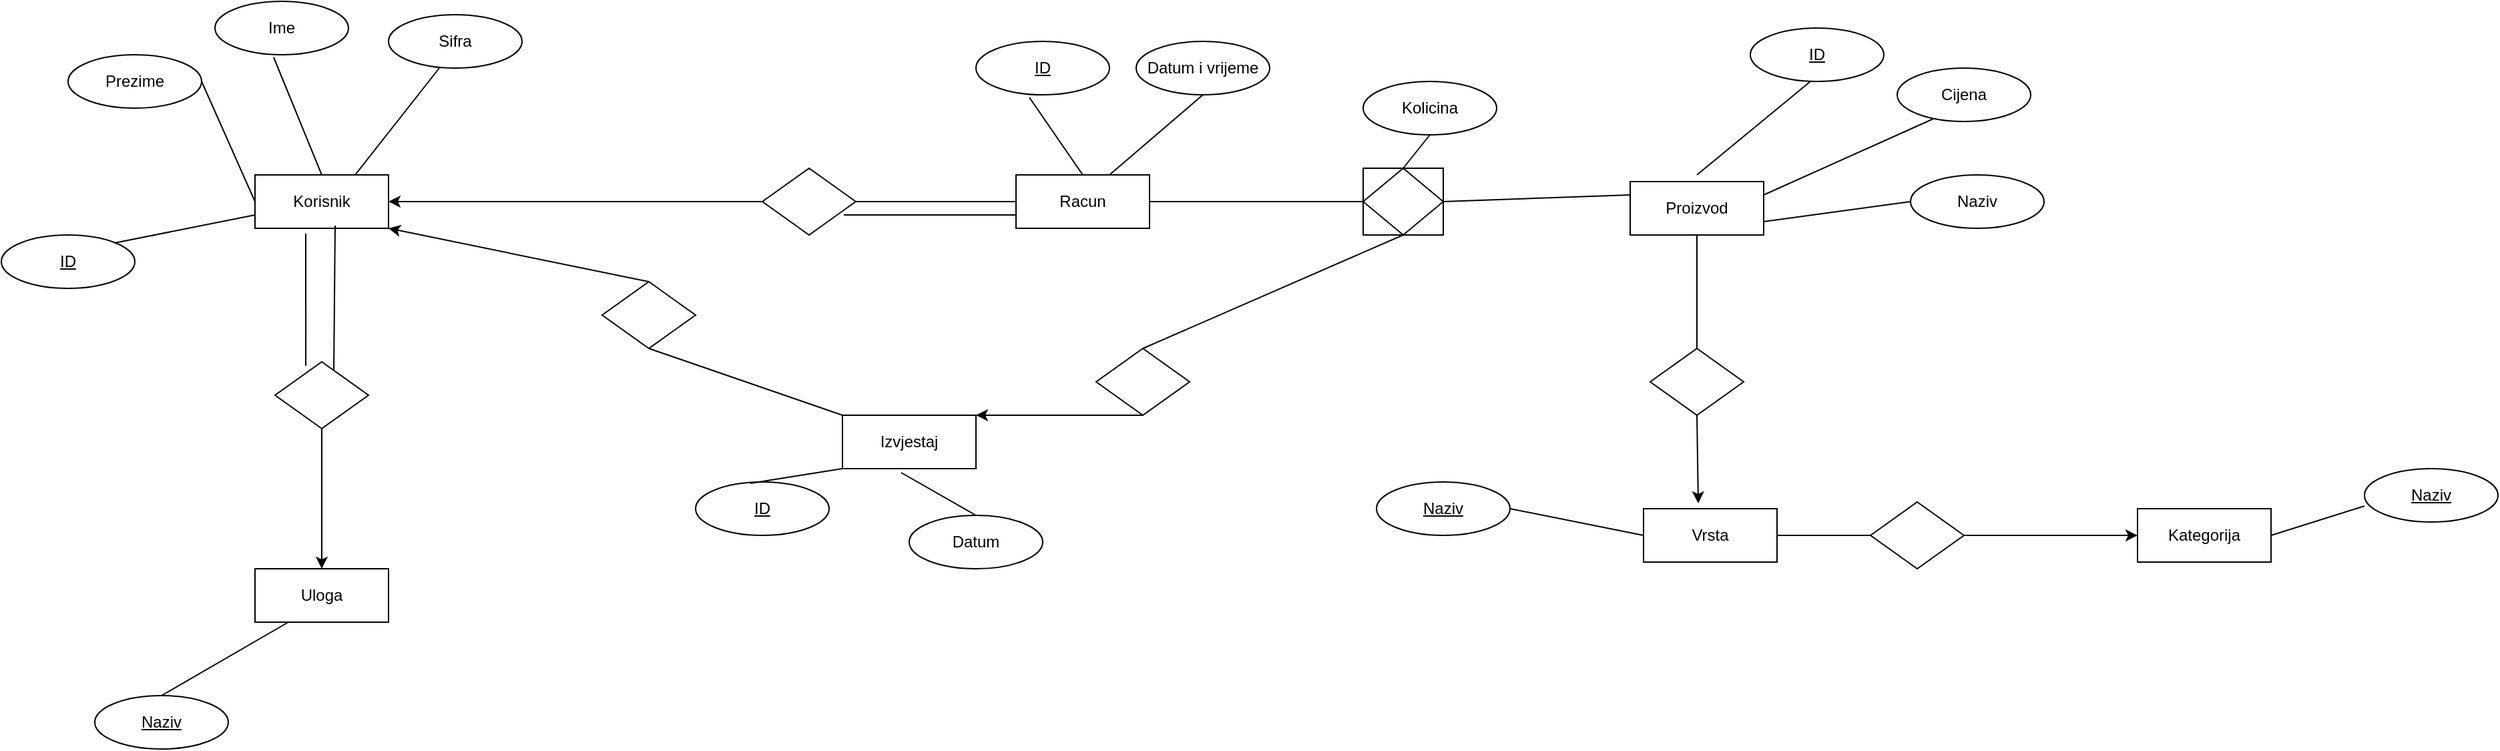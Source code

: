 <mxfile version="21.5.0" type="device">
  <diagram name="Page-1" id="uMtkj1Ftv3p5Sa-9l_ay">
    <mxGraphModel dx="2450" dy="843" grid="1" gridSize="10" guides="1" tooltips="1" connect="1" arrows="1" fold="1" page="1" pageScale="1" pageWidth="850" pageHeight="1100" math="0" shadow="0">
      <root>
        <mxCell id="0" />
        <mxCell id="1" parent="0" />
        <mxCell id="wWX0gEDaJDGyEXmUy9La-1" value="Korisnik" style="whiteSpace=wrap;html=1;align=center;" parent="1" vertex="1">
          <mxGeometry x="60" y="170" width="100" height="40" as="geometry" />
        </mxCell>
        <mxCell id="wWX0gEDaJDGyEXmUy9La-2" value="ID" style="ellipse;whiteSpace=wrap;html=1;align=center;fontStyle=4;" parent="1" vertex="1">
          <mxGeometry x="-130" y="215" width="100" height="40" as="geometry" />
        </mxCell>
        <mxCell id="wWX0gEDaJDGyEXmUy9La-5" value="Ime" style="ellipse;whiteSpace=wrap;html=1;align=center;" parent="1" vertex="1">
          <mxGeometry x="30" y="40" width="100" height="40" as="geometry" />
        </mxCell>
        <mxCell id="wWX0gEDaJDGyEXmUy9La-6" value="Prezime" style="ellipse;whiteSpace=wrap;html=1;align=center;" parent="1" vertex="1">
          <mxGeometry x="-80" y="80" width="100" height="40" as="geometry" />
        </mxCell>
        <mxCell id="wWX0gEDaJDGyEXmUy9La-7" value="" style="endArrow=none;html=1;rounded=0;entryX=0.44;entryY=1.05;entryDx=0;entryDy=0;entryPerimeter=0;exitX=0.5;exitY=0;exitDx=0;exitDy=0;" parent="1" source="wWX0gEDaJDGyEXmUy9La-1" target="wWX0gEDaJDGyEXmUy9La-5" edge="1">
          <mxGeometry width="50" height="50" relative="1" as="geometry">
            <mxPoint x="440" y="460" as="sourcePoint" />
            <mxPoint x="490" y="410" as="targetPoint" />
          </mxGeometry>
        </mxCell>
        <mxCell id="wWX0gEDaJDGyEXmUy9La-8" value="" style="endArrow=none;html=1;rounded=0;entryX=1;entryY=0.5;entryDx=0;entryDy=0;exitX=0;exitY=0.5;exitDx=0;exitDy=0;" parent="1" source="wWX0gEDaJDGyEXmUy9La-1" target="wWX0gEDaJDGyEXmUy9La-6" edge="1">
          <mxGeometry width="50" height="50" relative="1" as="geometry">
            <mxPoint x="400" y="360" as="sourcePoint" />
            <mxPoint x="354" y="332" as="targetPoint" />
          </mxGeometry>
        </mxCell>
        <mxCell id="wWX0gEDaJDGyEXmUy9La-9" value="" style="endArrow=none;html=1;rounded=0;entryX=1;entryY=0;entryDx=0;entryDy=0;exitX=0;exitY=0.75;exitDx=0;exitDy=0;" parent="1" source="wWX0gEDaJDGyEXmUy9La-1" target="wWX0gEDaJDGyEXmUy9La-2" edge="1">
          <mxGeometry width="50" height="50" relative="1" as="geometry">
            <mxPoint x="350" y="380" as="sourcePoint" />
            <mxPoint x="320" y="350" as="targetPoint" />
          </mxGeometry>
        </mxCell>
        <mxCell id="wWX0gEDaJDGyEXmUy9La-10" value="Racun" style="whiteSpace=wrap;html=1;align=center;" parent="1" vertex="1">
          <mxGeometry x="630" y="170" width="100" height="40" as="geometry" />
        </mxCell>
        <mxCell id="wWX0gEDaJDGyEXmUy9La-11" value="ID" style="ellipse;whiteSpace=wrap;html=1;align=center;fontStyle=4;" parent="1" vertex="1">
          <mxGeometry x="600" y="70" width="100" height="40" as="geometry" />
        </mxCell>
        <mxCell id="wWX0gEDaJDGyEXmUy9La-12" value="" style="shape=rhombus;perimeter=rhombusPerimeter;whiteSpace=wrap;html=1;align=center;" parent="1" vertex="1">
          <mxGeometry x="440" y="165" width="70" height="50" as="geometry" />
        </mxCell>
        <mxCell id="wWX0gEDaJDGyEXmUy9La-14" value="" style="endArrow=none;html=1;rounded=0;entryX=0;entryY=0.5;entryDx=0;entryDy=0;exitX=1;exitY=0.5;exitDx=0;exitDy=0;" parent="1" source="wWX0gEDaJDGyEXmUy9La-12" target="wWX0gEDaJDGyEXmUy9La-10" edge="1">
          <mxGeometry width="50" height="50" relative="1" as="geometry">
            <mxPoint x="440" y="460" as="sourcePoint" />
            <mxPoint x="490" y="410" as="targetPoint" />
          </mxGeometry>
        </mxCell>
        <mxCell id="wWX0gEDaJDGyEXmUy9La-15" value="" style="endArrow=classic;html=1;rounded=0;entryX=1;entryY=0.5;entryDx=0;entryDy=0;exitX=0;exitY=0.5;exitDx=0;exitDy=0;" parent="1" source="wWX0gEDaJDGyEXmUy9La-12" target="wWX0gEDaJDGyEXmUy9La-1" edge="1">
          <mxGeometry width="50" height="50" relative="1" as="geometry">
            <mxPoint x="440" y="460" as="sourcePoint" />
            <mxPoint x="490" y="410" as="targetPoint" />
          </mxGeometry>
        </mxCell>
        <mxCell id="wWX0gEDaJDGyEXmUy9La-16" value="" style="endArrow=none;html=1;rounded=0;entryX=0.4;entryY=1.05;entryDx=0;entryDy=0;entryPerimeter=0;exitX=0.5;exitY=0;exitDx=0;exitDy=0;" parent="1" source="wWX0gEDaJDGyEXmUy9La-10" target="wWX0gEDaJDGyEXmUy9La-11" edge="1">
          <mxGeometry width="50" height="50" relative="1" as="geometry">
            <mxPoint x="440" y="460" as="sourcePoint" />
            <mxPoint x="490" y="410" as="targetPoint" />
          </mxGeometry>
        </mxCell>
        <mxCell id="wWX0gEDaJDGyEXmUy9La-19" value="Datum i vrijeme" style="ellipse;whiteSpace=wrap;html=1;align=center;" parent="1" vertex="1">
          <mxGeometry x="720" y="70" width="100" height="40" as="geometry" />
        </mxCell>
        <mxCell id="wWX0gEDaJDGyEXmUy9La-20" value="" style="endArrow=none;html=1;rounded=0;entryX=0.5;entryY=1;entryDx=0;entryDy=0;" parent="1" target="wWX0gEDaJDGyEXmUy9La-19" edge="1">
          <mxGeometry width="50" height="50" relative="1" as="geometry">
            <mxPoint x="700" y="170" as="sourcePoint" />
            <mxPoint x="650" y="122" as="targetPoint" />
          </mxGeometry>
        </mxCell>
        <mxCell id="wWX0gEDaJDGyEXmUy9La-22" value="" style="endArrow=none;html=1;rounded=0;entryX=0;entryY=0.25;entryDx=0;entryDy=0;exitX=1;exitY=0.5;exitDx=0;exitDy=0;" parent="1" source="CLQFQkH-uaahIQlkS5Gx-1" target="q-AJSF_e4BkdiFMXOZ78-1" edge="1">
          <mxGeometry width="50" height="50" relative="1" as="geometry">
            <mxPoint x="960" y="190" as="sourcePoint" />
            <mxPoint x="1090" y="190" as="targetPoint" />
          </mxGeometry>
        </mxCell>
        <mxCell id="wWX0gEDaJDGyEXmUy9La-42" value="" style="endArrow=none;html=1;rounded=0;entryX=0.5;entryY=1;entryDx=0;entryDy=0;exitX=0.5;exitY=0;exitDx=0;exitDy=0;" parent="1" edge="1">
          <mxGeometry width="50" height="50" relative="1" as="geometry">
            <mxPoint x="1140" y="170" as="sourcePoint" />
            <mxPoint x="1225" y="100" as="targetPoint" />
          </mxGeometry>
        </mxCell>
        <mxCell id="wWX0gEDaJDGyEXmUy9La-49" value="Sifra" style="ellipse;whiteSpace=wrap;html=1;align=center;" parent="1" vertex="1">
          <mxGeometry x="160" y="50" width="100" height="40" as="geometry" />
        </mxCell>
        <mxCell id="wWX0gEDaJDGyEXmUy9La-50" value="" style="endArrow=none;html=1;rounded=0;entryX=0.75;entryY=0;entryDx=0;entryDy=0;exitX=0.38;exitY=1;exitDx=0;exitDy=0;exitPerimeter=0;" parent="1" source="wWX0gEDaJDGyEXmUy9La-49" target="wWX0gEDaJDGyEXmUy9La-1" edge="1">
          <mxGeometry width="50" height="50" relative="1" as="geometry">
            <mxPoint x="200" y="210" as="sourcePoint" />
            <mxPoint x="155" y="231" as="targetPoint" />
          </mxGeometry>
        </mxCell>
        <mxCell id="wWX0gEDaJDGyEXmUy9La-59" value="Kolicina" style="ellipse;whiteSpace=wrap;html=1;align=center;" parent="1" vertex="1">
          <mxGeometry x="890" y="100" width="100" height="40" as="geometry" />
        </mxCell>
        <mxCell id="wWX0gEDaJDGyEXmUy9La-60" value="" style="endArrow=none;html=1;rounded=0;entryX=0.5;entryY=1;entryDx=0;entryDy=0;exitX=0.5;exitY=0;exitDx=0;exitDy=0;" parent="1" source="CLQFQkH-uaahIQlkS5Gx-1" target="wWX0gEDaJDGyEXmUy9La-59" edge="1">
          <mxGeometry width="50" height="50" relative="1" as="geometry">
            <mxPoint x="925" y="165" as="sourcePoint" />
            <mxPoint x="1125" y="120" as="targetPoint" />
          </mxGeometry>
        </mxCell>
        <mxCell id="q-AJSF_e4BkdiFMXOZ78-1" value="Proizvod" style="whiteSpace=wrap;html=1;align=center;" parent="1" vertex="1">
          <mxGeometry x="1090" y="175" width="100" height="40" as="geometry" />
        </mxCell>
        <mxCell id="q-AJSF_e4BkdiFMXOZ78-3" value="ID" style="ellipse;whiteSpace=wrap;html=1;align=center;fontStyle=4;" parent="1" vertex="1">
          <mxGeometry x="1180" y="60" width="100" height="40" as="geometry" />
        </mxCell>
        <mxCell id="q-AJSF_e4BkdiFMXOZ78-4" value="" style="endArrow=none;html=1;rounded=0;entryX=0;entryY=0.5;entryDx=0;entryDy=0;exitX=1;exitY=0.5;exitDx=0;exitDy=0;" parent="1" source="wWX0gEDaJDGyEXmUy9La-10" target="CLQFQkH-uaahIQlkS5Gx-1" edge="1">
          <mxGeometry width="50" height="50" relative="1" as="geometry">
            <mxPoint x="970" y="200" as="sourcePoint" />
            <mxPoint x="890" y="190" as="targetPoint" />
          </mxGeometry>
        </mxCell>
        <mxCell id="LlmAp3Jcx0G5IWVWPpvB-1" value="Cijena" style="ellipse;whiteSpace=wrap;html=1;align=center;" parent="1" vertex="1">
          <mxGeometry x="1290" y="90" width="100" height="40" as="geometry" />
        </mxCell>
        <mxCell id="LlmAp3Jcx0G5IWVWPpvB-2" value="" style="endArrow=none;html=1;rounded=0;entryX=0.27;entryY=0.95;entryDx=0;entryDy=0;exitX=1;exitY=0.25;exitDx=0;exitDy=0;entryPerimeter=0;" parent="1" source="q-AJSF_e4BkdiFMXOZ78-1" target="LlmAp3Jcx0G5IWVWPpvB-1" edge="1">
          <mxGeometry width="50" height="50" relative="1" as="geometry">
            <mxPoint x="1140" y="181" as="sourcePoint" />
            <mxPoint x="1125" y="120" as="targetPoint" />
          </mxGeometry>
        </mxCell>
        <mxCell id="CLQFQkH-uaahIQlkS5Gx-1" value="" style="shape=associativeEntity;whiteSpace=wrap;html=1;align=center;" parent="1" vertex="1">
          <mxGeometry x="890" y="165" width="60" height="50" as="geometry" />
        </mxCell>
        <mxCell id="CLQFQkH-uaahIQlkS5Gx-3" value="Izvjestaj" style="whiteSpace=wrap;html=1;align=center;" parent="1" vertex="1">
          <mxGeometry x="500" y="350" width="100" height="40" as="geometry" />
        </mxCell>
        <mxCell id="CLQFQkH-uaahIQlkS5Gx-4" value="" style="shape=rhombus;perimeter=rhombusPerimeter;whiteSpace=wrap;html=1;align=center;" parent="1" vertex="1">
          <mxGeometry x="690" y="300" width="70" height="50" as="geometry" />
        </mxCell>
        <mxCell id="CLQFQkH-uaahIQlkS5Gx-5" value="" style="endArrow=classic;html=1;rounded=0;entryX=1;entryY=0;entryDx=0;entryDy=0;exitX=0.5;exitY=1;exitDx=0;exitDy=0;" parent="1" source="CLQFQkH-uaahIQlkS5Gx-4" target="CLQFQkH-uaahIQlkS5Gx-3" edge="1">
          <mxGeometry width="50" height="50" relative="1" as="geometry">
            <mxPoint x="790" y="470" as="sourcePoint" />
            <mxPoint x="840" y="420" as="targetPoint" />
          </mxGeometry>
        </mxCell>
        <mxCell id="CLQFQkH-uaahIQlkS5Gx-6" value="" style="endArrow=none;html=1;rounded=0;entryX=0.5;entryY=1;entryDx=0;entryDy=0;exitX=0.5;exitY=0;exitDx=0;exitDy=0;" parent="1" source="CLQFQkH-uaahIQlkS5Gx-4" target="CLQFQkH-uaahIQlkS5Gx-1" edge="1">
          <mxGeometry width="50" height="50" relative="1" as="geometry">
            <mxPoint x="790" y="470" as="sourcePoint" />
            <mxPoint x="840" y="420" as="targetPoint" />
          </mxGeometry>
        </mxCell>
        <mxCell id="CLQFQkH-uaahIQlkS5Gx-7" value="" style="shape=rhombus;perimeter=rhombusPerimeter;whiteSpace=wrap;html=1;align=center;" parent="1" vertex="1">
          <mxGeometry x="320" y="250" width="70" height="50" as="geometry" />
        </mxCell>
        <mxCell id="CLQFQkH-uaahIQlkS5Gx-8" value="" style="endArrow=classic;html=1;rounded=0;entryX=1;entryY=1;entryDx=0;entryDy=0;exitX=0.5;exitY=0;exitDx=0;exitDy=0;" parent="1" source="CLQFQkH-uaahIQlkS5Gx-7" target="wWX0gEDaJDGyEXmUy9La-1" edge="1">
          <mxGeometry width="50" height="50" relative="1" as="geometry">
            <mxPoint x="790" y="470" as="sourcePoint" />
            <mxPoint x="840" y="420" as="targetPoint" />
          </mxGeometry>
        </mxCell>
        <mxCell id="CLQFQkH-uaahIQlkS5Gx-9" value="" style="endArrow=none;html=1;rounded=0;entryX=0.5;entryY=1;entryDx=0;entryDy=0;exitX=0;exitY=0;exitDx=0;exitDy=0;" parent="1" source="CLQFQkH-uaahIQlkS5Gx-3" target="CLQFQkH-uaahIQlkS5Gx-7" edge="1">
          <mxGeometry width="50" height="50" relative="1" as="geometry">
            <mxPoint x="790" y="470" as="sourcePoint" />
            <mxPoint x="840" y="420" as="targetPoint" />
          </mxGeometry>
        </mxCell>
        <mxCell id="CLQFQkH-uaahIQlkS5Gx-10" value="" style="endArrow=none;html=1;rounded=0;exitX=0.871;exitY=0.7;exitDx=0;exitDy=0;exitPerimeter=0;" parent="1" source="wWX0gEDaJDGyEXmUy9La-12" edge="1">
          <mxGeometry width="50" height="50" relative="1" as="geometry">
            <mxPoint x="520" y="200" as="sourcePoint" />
            <mxPoint x="630" y="200" as="targetPoint" />
          </mxGeometry>
        </mxCell>
        <mxCell id="CLQFQkH-uaahIQlkS5Gx-11" value="ID" style="ellipse;whiteSpace=wrap;html=1;align=center;fontStyle=4;" parent="1" vertex="1">
          <mxGeometry x="390" y="400" width="100" height="40" as="geometry" />
        </mxCell>
        <mxCell id="CLQFQkH-uaahIQlkS5Gx-12" value="" style="endArrow=none;html=1;rounded=0;entryX=0.41;entryY=0.025;entryDx=0;entryDy=0;exitX=0;exitY=1;exitDx=0;exitDy=0;entryPerimeter=0;" parent="1" source="CLQFQkH-uaahIQlkS5Gx-3" target="CLQFQkH-uaahIQlkS5Gx-11" edge="1">
          <mxGeometry width="50" height="50" relative="1" as="geometry">
            <mxPoint x="530" y="210" as="sourcePoint" />
            <mxPoint x="650" y="210" as="targetPoint" />
          </mxGeometry>
        </mxCell>
        <mxCell id="CLQFQkH-uaahIQlkS5Gx-13" value="Datum" style="ellipse;whiteSpace=wrap;html=1;align=center;" parent="1" vertex="1">
          <mxGeometry x="550" y="425" width="100" height="40" as="geometry" />
        </mxCell>
        <mxCell id="CLQFQkH-uaahIQlkS5Gx-14" value="" style="endArrow=none;html=1;rounded=0;entryX=0.5;entryY=0;entryDx=0;entryDy=0;exitX=0.44;exitY=1.075;exitDx=0;exitDy=0;exitPerimeter=0;" parent="1" source="CLQFQkH-uaahIQlkS5Gx-3" target="CLQFQkH-uaahIQlkS5Gx-13" edge="1">
          <mxGeometry width="50" height="50" relative="1" as="geometry">
            <mxPoint x="540" y="220" as="sourcePoint" />
            <mxPoint x="660" y="220" as="targetPoint" />
          </mxGeometry>
        </mxCell>
        <mxCell id="zgI6c0aV51XPYoaqWLNQ-1" value="Kategorija" style="whiteSpace=wrap;html=1;align=center;" parent="1" vertex="1">
          <mxGeometry x="1470" y="420" width="100" height="40" as="geometry" />
        </mxCell>
        <mxCell id="zgI6c0aV51XPYoaqWLNQ-2" value="Naziv" style="ellipse;whiteSpace=wrap;html=1;align=center;fontStyle=4;" parent="1" vertex="1">
          <mxGeometry x="1640" y="390" width="100" height="40" as="geometry" />
        </mxCell>
        <mxCell id="zgI6c0aV51XPYoaqWLNQ-3" value="" style="shape=rhombus;perimeter=rhombusPerimeter;whiteSpace=wrap;html=1;align=center;" parent="1" vertex="1">
          <mxGeometry x="1105" y="300" width="70" height="50" as="geometry" />
        </mxCell>
        <mxCell id="zgI6c0aV51XPYoaqWLNQ-4" value="" style="endArrow=none;html=1;rounded=0;entryX=0.5;entryY=1;entryDx=0;entryDy=0;exitX=0.5;exitY=0;exitDx=0;exitDy=0;" parent="1" source="zgI6c0aV51XPYoaqWLNQ-3" target="q-AJSF_e4BkdiFMXOZ78-1" edge="1">
          <mxGeometry width="50" height="50" relative="1" as="geometry">
            <mxPoint x="1390" y="460" as="sourcePoint" />
            <mxPoint x="1440" y="410" as="targetPoint" />
          </mxGeometry>
        </mxCell>
        <mxCell id="zgI6c0aV51XPYoaqWLNQ-5" value="" style="endArrow=classic;html=1;rounded=0;exitX=0.5;exitY=1;exitDx=0;exitDy=0;entryX=0.41;entryY=-0.1;entryDx=0;entryDy=0;entryPerimeter=0;" parent="1" source="zgI6c0aV51XPYoaqWLNQ-3" target="zgI6c0aV51XPYoaqWLNQ-7" edge="1">
          <mxGeometry width="50" height="50" relative="1" as="geometry">
            <mxPoint x="1390" y="460" as="sourcePoint" />
            <mxPoint x="1440" y="410" as="targetPoint" />
          </mxGeometry>
        </mxCell>
        <mxCell id="zgI6c0aV51XPYoaqWLNQ-6" value="" style="endArrow=none;html=1;rounded=0;entryX=0;entryY=0.7;entryDx=0;entryDy=0;exitX=1;exitY=0.5;exitDx=0;exitDy=0;entryPerimeter=0;" parent="1" source="zgI6c0aV51XPYoaqWLNQ-1" target="zgI6c0aV51XPYoaqWLNQ-2" edge="1">
          <mxGeometry width="50" height="50" relative="1" as="geometry">
            <mxPoint x="1150" y="300" as="sourcePoint" />
            <mxPoint x="1150" y="225" as="targetPoint" />
          </mxGeometry>
        </mxCell>
        <mxCell id="zgI6c0aV51XPYoaqWLNQ-10" value="" style="shape=rhombus;perimeter=rhombusPerimeter;whiteSpace=wrap;html=1;align=center;" parent="1" vertex="1">
          <mxGeometry x="1270" y="415" width="70" height="50" as="geometry" />
        </mxCell>
        <mxCell id="zgI6c0aV51XPYoaqWLNQ-11" value="" style="endArrow=none;html=1;rounded=0;entryX=1;entryY=0.5;entryDx=0;entryDy=0;exitX=0;exitY=0.5;exitDx=0;exitDy=0;" parent="1" source="zgI6c0aV51XPYoaqWLNQ-10" target="zgI6c0aV51XPYoaqWLNQ-7" edge="1">
          <mxGeometry width="50" height="50" relative="1" as="geometry">
            <mxPoint x="1230" y="460" as="sourcePoint" />
            <mxPoint x="1150" y="225" as="targetPoint" />
          </mxGeometry>
        </mxCell>
        <mxCell id="zgI6c0aV51XPYoaqWLNQ-12" value="" style="endArrow=classic;html=1;rounded=0;exitX=1;exitY=0.5;exitDx=0;exitDy=0;entryX=0;entryY=0.5;entryDx=0;entryDy=0;" parent="1" source="zgI6c0aV51XPYoaqWLNQ-10" target="zgI6c0aV51XPYoaqWLNQ-1" edge="1">
          <mxGeometry width="50" height="50" relative="1" as="geometry">
            <mxPoint x="1150" y="350" as="sourcePoint" />
            <mxPoint x="1150" y="440" as="targetPoint" />
          </mxGeometry>
        </mxCell>
        <mxCell id="zgI6c0aV51XPYoaqWLNQ-14" value="" style="endArrow=none;html=1;rounded=0;entryX=1;entryY=0.5;entryDx=0;entryDy=0;exitX=0;exitY=0.5;exitDx=0;exitDy=0;" parent="1" source="zgI6c0aV51XPYoaqWLNQ-7" target="zgI6c0aV51XPYoaqWLNQ-15" edge="1">
          <mxGeometry width="50" height="50" relative="1" as="geometry">
            <mxPoint x="1530" y="440" as="sourcePoint" />
            <mxPoint x="1592" y="389" as="targetPoint" />
          </mxGeometry>
        </mxCell>
        <mxCell id="zgI6c0aV51XPYoaqWLNQ-15" value="Naziv" style="ellipse;whiteSpace=wrap;html=1;align=center;fontStyle=4;" parent="1" vertex="1">
          <mxGeometry x="900" y="400" width="100" height="40" as="geometry" />
        </mxCell>
        <mxCell id="RSRVF3-I9pPMVt7UNTp9-1" value="Uloga" style="whiteSpace=wrap;html=1;align=center;" parent="1" vertex="1">
          <mxGeometry x="60" y="465" width="100" height="40" as="geometry" />
        </mxCell>
        <mxCell id="RSRVF3-I9pPMVt7UNTp9-2" value="" style="shape=rhombus;perimeter=rhombusPerimeter;whiteSpace=wrap;html=1;align=center;" parent="1" vertex="1">
          <mxGeometry x="75" y="310" width="70" height="50" as="geometry" />
        </mxCell>
        <mxCell id="RSRVF3-I9pPMVt7UNTp9-3" value="" style="endArrow=none;html=1;rounded=0;entryX=0.38;entryY=1.1;entryDx=0;entryDy=0;exitX=0.329;exitY=0.06;exitDx=0;exitDy=0;entryPerimeter=0;exitPerimeter=0;" parent="1" source="RSRVF3-I9pPMVt7UNTp9-2" target="wWX0gEDaJDGyEXmUy9La-1" edge="1">
          <mxGeometry width="50" height="50" relative="1" as="geometry">
            <mxPoint x="510" y="360" as="sourcePoint" />
            <mxPoint x="365" y="310" as="targetPoint" />
          </mxGeometry>
        </mxCell>
        <mxCell id="RSRVF3-I9pPMVt7UNTp9-4" value="" style="endArrow=none;html=1;rounded=0;entryX=0.6;entryY=0.95;entryDx=0;entryDy=0;exitX=0.629;exitY=0.12;exitDx=0;exitDy=0;entryPerimeter=0;exitPerimeter=0;" parent="1" source="RSRVF3-I9pPMVt7UNTp9-2" target="wWX0gEDaJDGyEXmUy9La-1" edge="1">
          <mxGeometry width="50" height="50" relative="1" as="geometry">
            <mxPoint x="108" y="323" as="sourcePoint" />
            <mxPoint x="108" y="224" as="targetPoint" />
          </mxGeometry>
        </mxCell>
        <mxCell id="RSRVF3-I9pPMVt7UNTp9-5" value="" style="endArrow=classic;html=1;rounded=0;entryX=0.5;entryY=0;entryDx=0;entryDy=0;exitX=0.5;exitY=1;exitDx=0;exitDy=0;" parent="1" source="RSRVF3-I9pPMVt7UNTp9-2" target="RSRVF3-I9pPMVt7UNTp9-1" edge="1">
          <mxGeometry width="50" height="50" relative="1" as="geometry">
            <mxPoint x="365" y="260" as="sourcePoint" />
            <mxPoint x="170" y="220" as="targetPoint" />
          </mxGeometry>
        </mxCell>
        <mxCell id="RSRVF3-I9pPMVt7UNTp9-6" value="Naziv" style="ellipse;whiteSpace=wrap;html=1;align=center;fontStyle=4;" parent="1" vertex="1">
          <mxGeometry x="-60" y="560" width="100" height="40" as="geometry" />
        </mxCell>
        <mxCell id="RSRVF3-I9pPMVt7UNTp9-7" value="" style="endArrow=none;html=1;rounded=0;entryX=0.5;entryY=0;entryDx=0;entryDy=0;exitX=0.25;exitY=1;exitDx=0;exitDy=0;" parent="1" source="RSRVF3-I9pPMVt7UNTp9-1" target="RSRVF3-I9pPMVt7UNTp9-6" edge="1">
          <mxGeometry width="50" height="50" relative="1" as="geometry">
            <mxPoint x="129" y="326" as="sourcePoint" />
            <mxPoint x="130" y="218" as="targetPoint" />
          </mxGeometry>
        </mxCell>
        <mxCell id="HVuiGWgNAw1tJiiY6GvW-2" value="Naziv" style="ellipse;whiteSpace=wrap;html=1;align=center;" vertex="1" parent="1">
          <mxGeometry x="1300" y="170" width="100" height="40" as="geometry" />
        </mxCell>
        <mxCell id="HVuiGWgNAw1tJiiY6GvW-3" value="" style="endArrow=none;html=1;rounded=0;entryX=0;entryY=0.5;entryDx=0;entryDy=0;exitX=1;exitY=0.75;exitDx=0;exitDy=0;" edge="1" parent="1" source="q-AJSF_e4BkdiFMXOZ78-1" target="HVuiGWgNAw1tJiiY6GvW-2">
          <mxGeometry width="50" height="50" relative="1" as="geometry">
            <mxPoint x="1200" y="195" as="sourcePoint" />
            <mxPoint x="1327" y="138" as="targetPoint" />
          </mxGeometry>
        </mxCell>
        <mxCell id="zgI6c0aV51XPYoaqWLNQ-7" value="Vrsta" style="whiteSpace=wrap;html=1;align=center;" parent="1" vertex="1">
          <mxGeometry x="1100" y="420" width="100" height="40" as="geometry" />
        </mxCell>
      </root>
    </mxGraphModel>
  </diagram>
</mxfile>
